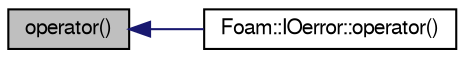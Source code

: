 digraph "operator()"
{
  bgcolor="transparent";
  edge [fontname="FreeSans",fontsize="10",labelfontname="FreeSans",labelfontsize="10"];
  node [fontname="FreeSans",fontsize="10",shape=record];
  rankdir="LR";
  Node270 [label="operator()",height=0.2,width=0.4,color="black", fillcolor="grey75", style="filled", fontcolor="black"];
  Node270 -> Node271 [dir="back",color="midnightblue",fontsize="10",style="solid",fontname="FreeSans"];
  Node271 [label="Foam::IOerror::operator()",height=0.2,width=0.4,color="black",URL="$a26086.html#a66858b96374e129848ac0d4126a7afad",tooltip="Convert to OSstream. "];
}
